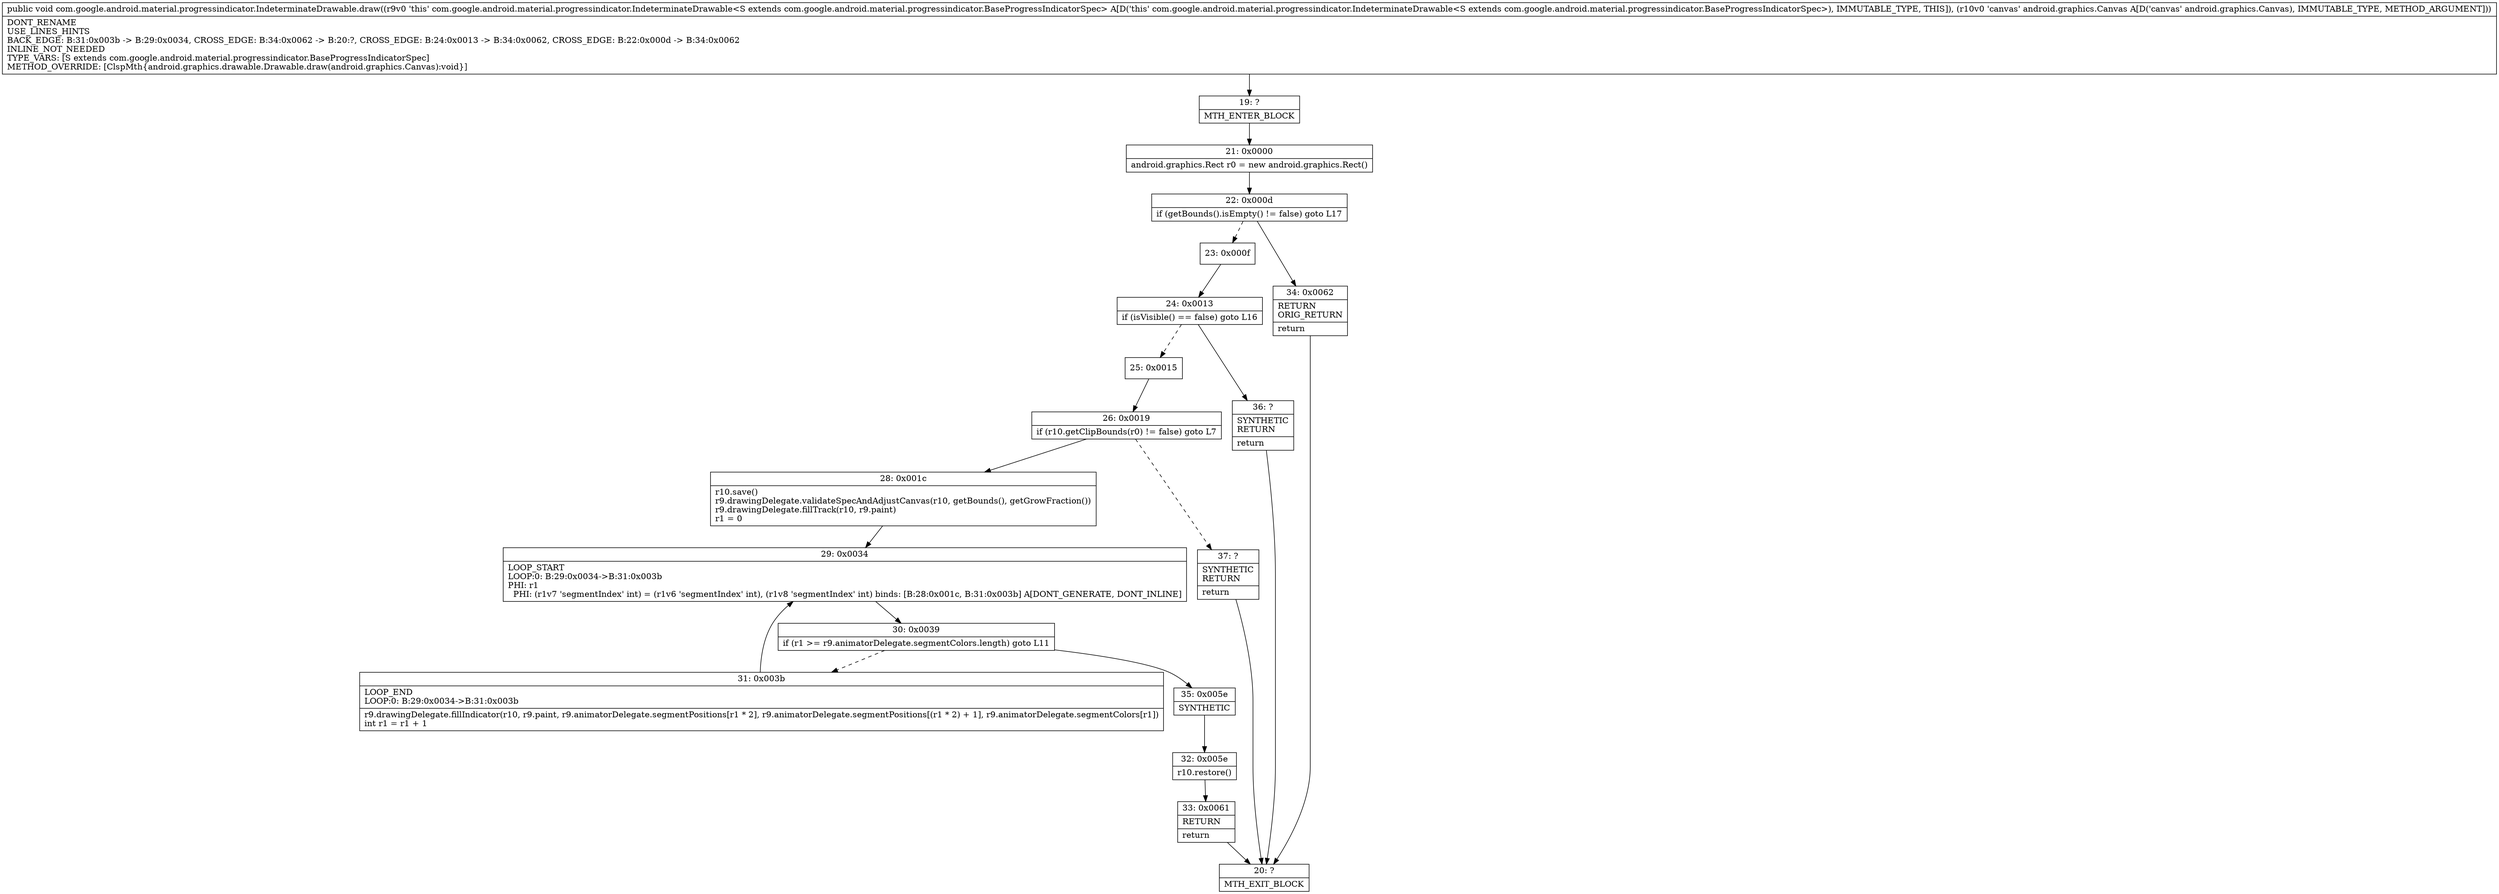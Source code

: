 digraph "CFG forcom.google.android.material.progressindicator.IndeterminateDrawable.draw(Landroid\/graphics\/Canvas;)V" {
Node_19 [shape=record,label="{19\:\ ?|MTH_ENTER_BLOCK\l}"];
Node_21 [shape=record,label="{21\:\ 0x0000|android.graphics.Rect r0 = new android.graphics.Rect()\l}"];
Node_22 [shape=record,label="{22\:\ 0x000d|if (getBounds().isEmpty() != false) goto L17\l}"];
Node_23 [shape=record,label="{23\:\ 0x000f}"];
Node_24 [shape=record,label="{24\:\ 0x0013|if (isVisible() == false) goto L16\l}"];
Node_25 [shape=record,label="{25\:\ 0x0015}"];
Node_26 [shape=record,label="{26\:\ 0x0019|if (r10.getClipBounds(r0) != false) goto L7\l}"];
Node_28 [shape=record,label="{28\:\ 0x001c|r10.save()\lr9.drawingDelegate.validateSpecAndAdjustCanvas(r10, getBounds(), getGrowFraction())\lr9.drawingDelegate.fillTrack(r10, r9.paint)\lr1 = 0\l}"];
Node_29 [shape=record,label="{29\:\ 0x0034|LOOP_START\lLOOP:0: B:29:0x0034\-\>B:31:0x003b\lPHI: r1 \l  PHI: (r1v7 'segmentIndex' int) = (r1v6 'segmentIndex' int), (r1v8 'segmentIndex' int) binds: [B:28:0x001c, B:31:0x003b] A[DONT_GENERATE, DONT_INLINE]\l}"];
Node_30 [shape=record,label="{30\:\ 0x0039|if (r1 \>= r9.animatorDelegate.segmentColors.length) goto L11\l}"];
Node_31 [shape=record,label="{31\:\ 0x003b|LOOP_END\lLOOP:0: B:29:0x0034\-\>B:31:0x003b\l|r9.drawingDelegate.fillIndicator(r10, r9.paint, r9.animatorDelegate.segmentPositions[r1 * 2], r9.animatorDelegate.segmentPositions[(r1 * 2) + 1], r9.animatorDelegate.segmentColors[r1])\lint r1 = r1 + 1\l}"];
Node_35 [shape=record,label="{35\:\ 0x005e|SYNTHETIC\l}"];
Node_32 [shape=record,label="{32\:\ 0x005e|r10.restore()\l}"];
Node_33 [shape=record,label="{33\:\ 0x0061|RETURN\l|return\l}"];
Node_20 [shape=record,label="{20\:\ ?|MTH_EXIT_BLOCK\l}"];
Node_37 [shape=record,label="{37\:\ ?|SYNTHETIC\lRETURN\l|return\l}"];
Node_36 [shape=record,label="{36\:\ ?|SYNTHETIC\lRETURN\l|return\l}"];
Node_34 [shape=record,label="{34\:\ 0x0062|RETURN\lORIG_RETURN\l|return\l}"];
MethodNode[shape=record,label="{public void com.google.android.material.progressindicator.IndeterminateDrawable.draw((r9v0 'this' com.google.android.material.progressindicator.IndeterminateDrawable\<S extends com.google.android.material.progressindicator.BaseProgressIndicatorSpec\> A[D('this' com.google.android.material.progressindicator.IndeterminateDrawable\<S extends com.google.android.material.progressindicator.BaseProgressIndicatorSpec\>), IMMUTABLE_TYPE, THIS]), (r10v0 'canvas' android.graphics.Canvas A[D('canvas' android.graphics.Canvas), IMMUTABLE_TYPE, METHOD_ARGUMENT]))  | DONT_RENAME\lUSE_LINES_HINTS\lBACK_EDGE: B:31:0x003b \-\> B:29:0x0034, CROSS_EDGE: B:34:0x0062 \-\> B:20:?, CROSS_EDGE: B:24:0x0013 \-\> B:34:0x0062, CROSS_EDGE: B:22:0x000d \-\> B:34:0x0062\lINLINE_NOT_NEEDED\lTYPE_VARS: [S extends com.google.android.material.progressindicator.BaseProgressIndicatorSpec]\lMETHOD_OVERRIDE: [ClspMth\{android.graphics.drawable.Drawable.draw(android.graphics.Canvas):void\}]\l}"];
MethodNode -> Node_19;Node_19 -> Node_21;
Node_21 -> Node_22;
Node_22 -> Node_23[style=dashed];
Node_22 -> Node_34;
Node_23 -> Node_24;
Node_24 -> Node_25[style=dashed];
Node_24 -> Node_36;
Node_25 -> Node_26;
Node_26 -> Node_28;
Node_26 -> Node_37[style=dashed];
Node_28 -> Node_29;
Node_29 -> Node_30;
Node_30 -> Node_31[style=dashed];
Node_30 -> Node_35;
Node_31 -> Node_29;
Node_35 -> Node_32;
Node_32 -> Node_33;
Node_33 -> Node_20;
Node_37 -> Node_20;
Node_36 -> Node_20;
Node_34 -> Node_20;
}

